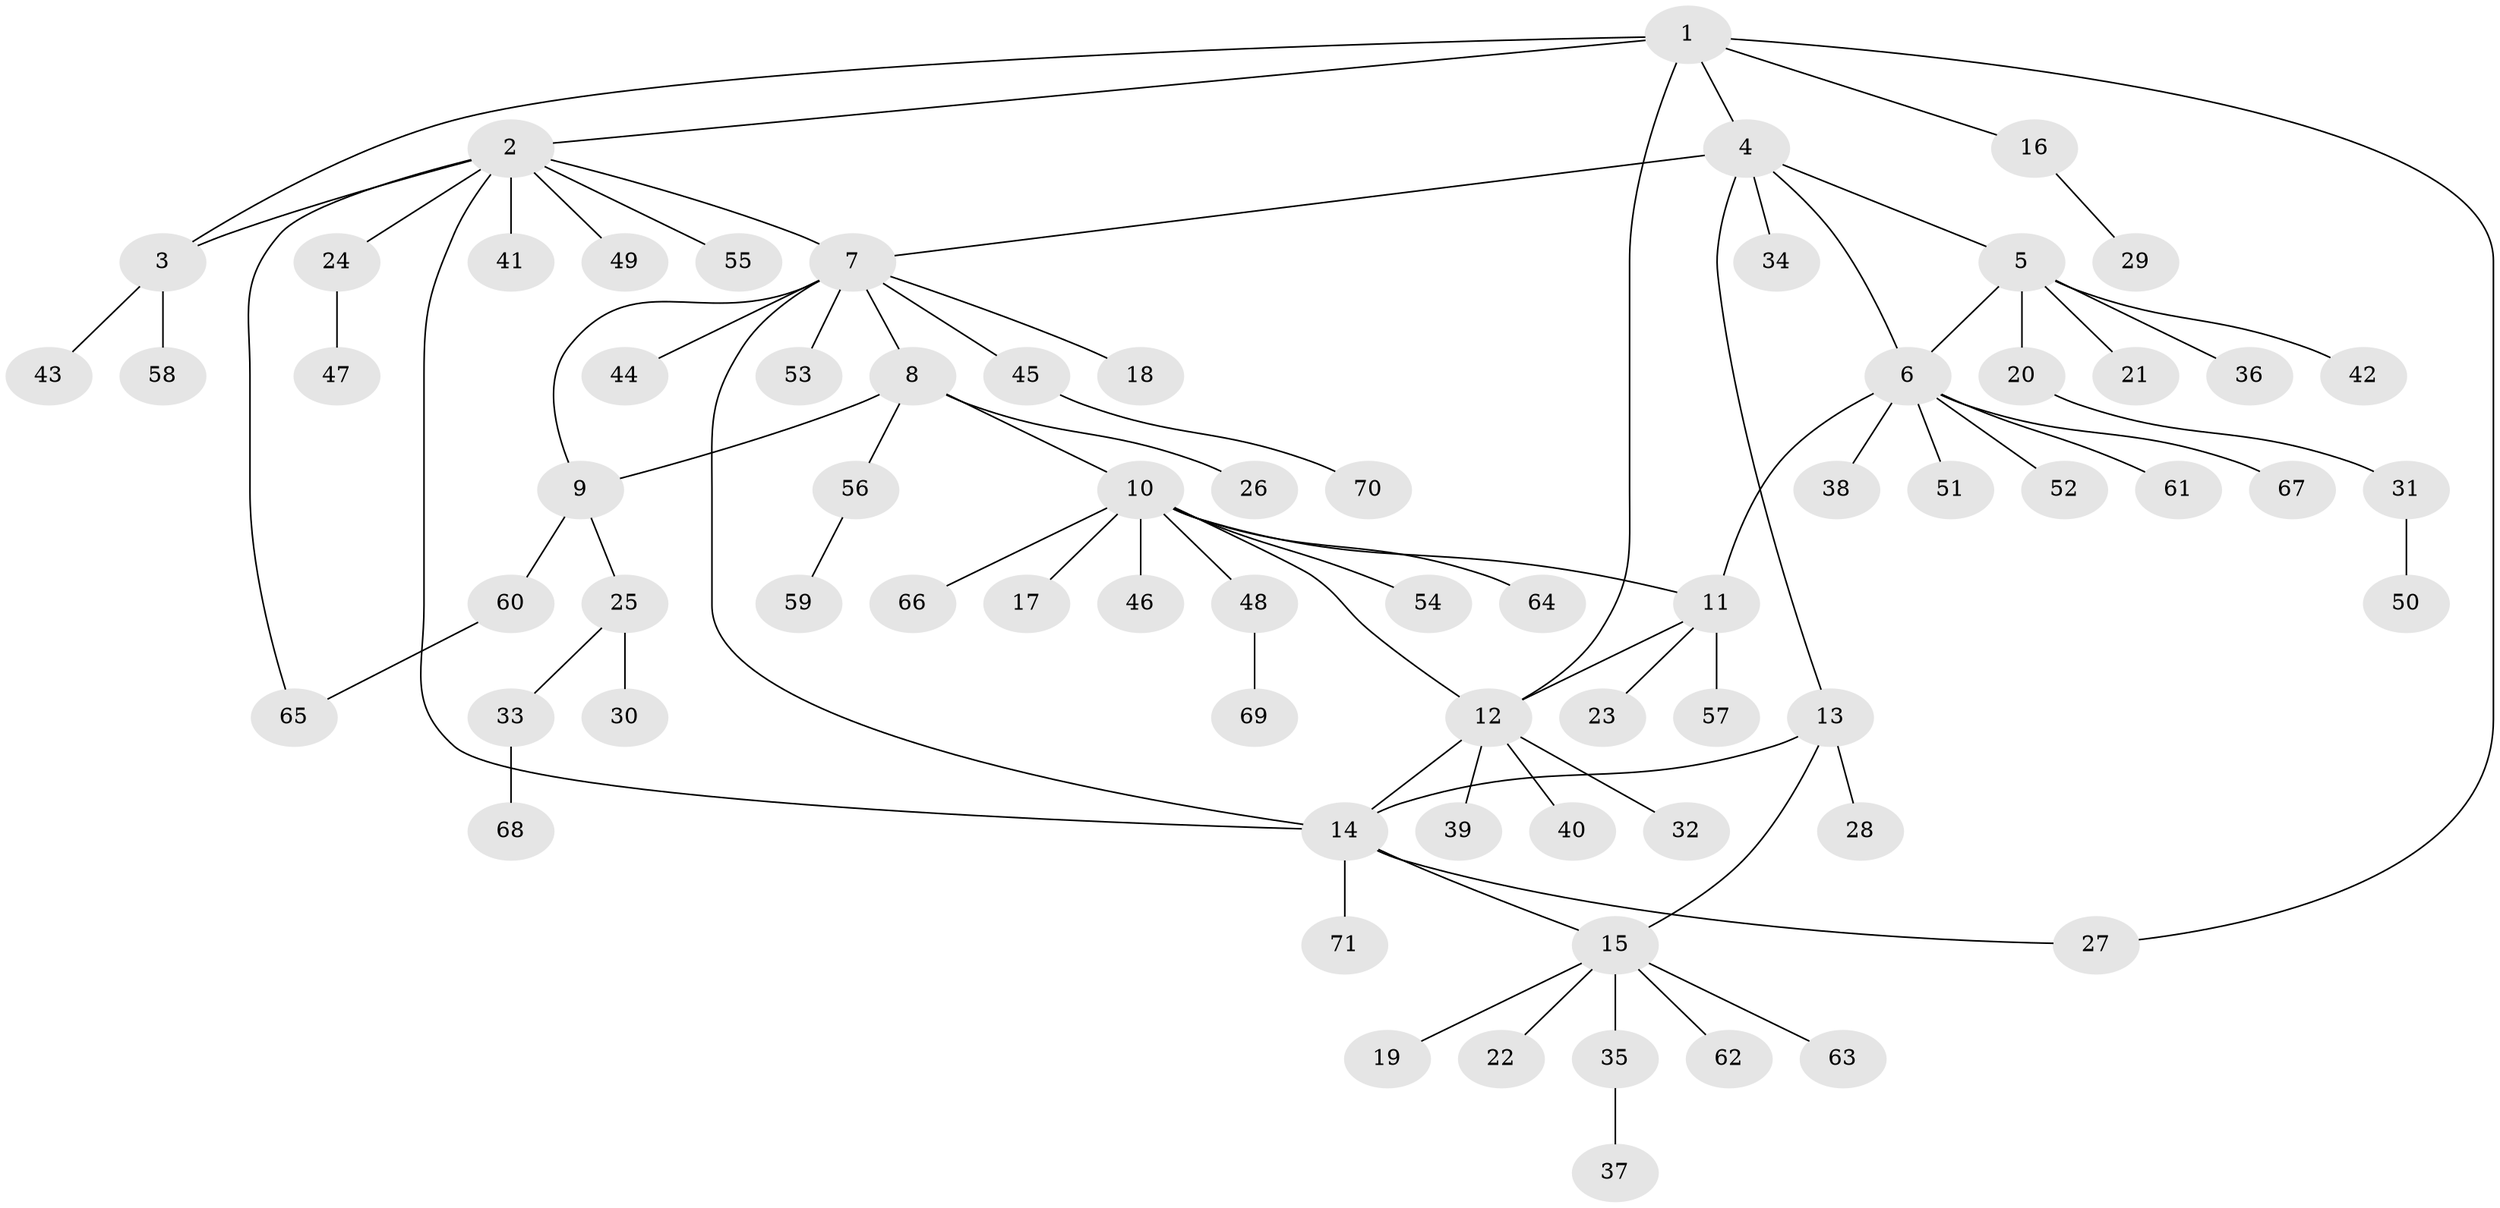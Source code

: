 // Generated by graph-tools (version 1.1) at 2025/50/03/09/25 03:50:34]
// undirected, 71 vertices, 83 edges
graph export_dot {
graph [start="1"]
  node [color=gray90,style=filled];
  1;
  2;
  3;
  4;
  5;
  6;
  7;
  8;
  9;
  10;
  11;
  12;
  13;
  14;
  15;
  16;
  17;
  18;
  19;
  20;
  21;
  22;
  23;
  24;
  25;
  26;
  27;
  28;
  29;
  30;
  31;
  32;
  33;
  34;
  35;
  36;
  37;
  38;
  39;
  40;
  41;
  42;
  43;
  44;
  45;
  46;
  47;
  48;
  49;
  50;
  51;
  52;
  53;
  54;
  55;
  56;
  57;
  58;
  59;
  60;
  61;
  62;
  63;
  64;
  65;
  66;
  67;
  68;
  69;
  70;
  71;
  1 -- 2;
  1 -- 3;
  1 -- 4;
  1 -- 12;
  1 -- 16;
  1 -- 27;
  2 -- 3;
  2 -- 7;
  2 -- 14;
  2 -- 24;
  2 -- 41;
  2 -- 49;
  2 -- 55;
  2 -- 65;
  3 -- 43;
  3 -- 58;
  4 -- 5;
  4 -- 6;
  4 -- 7;
  4 -- 13;
  4 -- 34;
  5 -- 6;
  5 -- 20;
  5 -- 21;
  5 -- 36;
  5 -- 42;
  6 -- 11;
  6 -- 38;
  6 -- 51;
  6 -- 52;
  6 -- 61;
  6 -- 67;
  7 -- 8;
  7 -- 9;
  7 -- 14;
  7 -- 18;
  7 -- 44;
  7 -- 45;
  7 -- 53;
  8 -- 9;
  8 -- 10;
  8 -- 26;
  8 -- 56;
  9 -- 25;
  9 -- 60;
  10 -- 11;
  10 -- 12;
  10 -- 17;
  10 -- 46;
  10 -- 48;
  10 -- 54;
  10 -- 64;
  10 -- 66;
  11 -- 12;
  11 -- 23;
  11 -- 57;
  12 -- 14;
  12 -- 32;
  12 -- 39;
  12 -- 40;
  13 -- 14;
  13 -- 15;
  13 -- 28;
  14 -- 15;
  14 -- 27;
  14 -- 71;
  15 -- 19;
  15 -- 22;
  15 -- 35;
  15 -- 62;
  15 -- 63;
  16 -- 29;
  20 -- 31;
  24 -- 47;
  25 -- 30;
  25 -- 33;
  31 -- 50;
  33 -- 68;
  35 -- 37;
  45 -- 70;
  48 -- 69;
  56 -- 59;
  60 -- 65;
}

